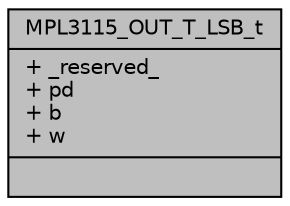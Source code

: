 digraph "MPL3115_OUT_T_LSB_t"
{
  edge [fontname="Helvetica",fontsize="10",labelfontname="Helvetica",labelfontsize="10"];
  node [fontname="Helvetica",fontsize="10",shape=record];
  Node1 [label="{MPL3115_OUT_T_LSB_t\n|+ _reserved_\l+ pd\l+ b\l+ w\l|}",height=0.2,width=0.4,color="black", fillcolor="grey75", style="filled", fontcolor="black"];
}
